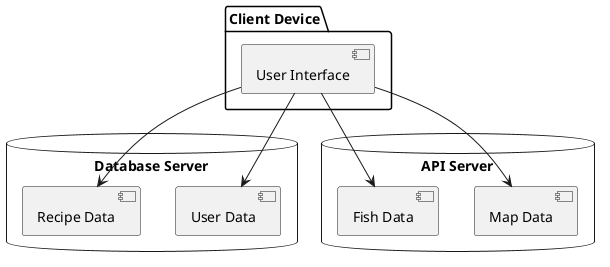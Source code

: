 @startuml physical

package "Client Device" {
  [User Interface]
}

database "Database Server" {
  [User Data]
  [Recipe Data]
}

database "API Server" {
  [Map Data]
  [Fish Data]
}


[User Interface] --> [User Data]
[User Interface] --> [Recipe Data]
[User Interface] --> [Fish Data]
[User Interface] --> [Map Data]

@enduml